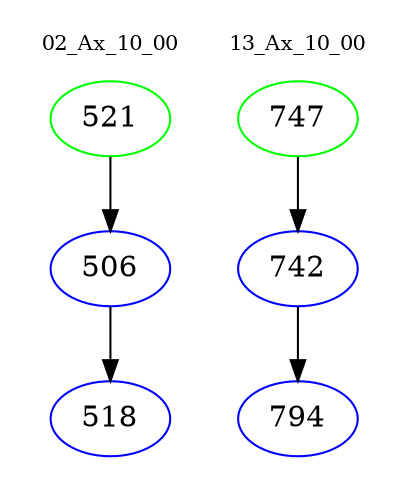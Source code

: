 digraph{
subgraph cluster_0 {
color = white
label = "02_Ax_10_00";
fontsize=10;
T0_521 [label="521", color="green"]
T0_521 -> T0_506 [color="black"]
T0_506 [label="506", color="blue"]
T0_506 -> T0_518 [color="black"]
T0_518 [label="518", color="blue"]
}
subgraph cluster_1 {
color = white
label = "13_Ax_10_00";
fontsize=10;
T1_747 [label="747", color="green"]
T1_747 -> T1_742 [color="black"]
T1_742 [label="742", color="blue"]
T1_742 -> T1_794 [color="black"]
T1_794 [label="794", color="blue"]
}
}
